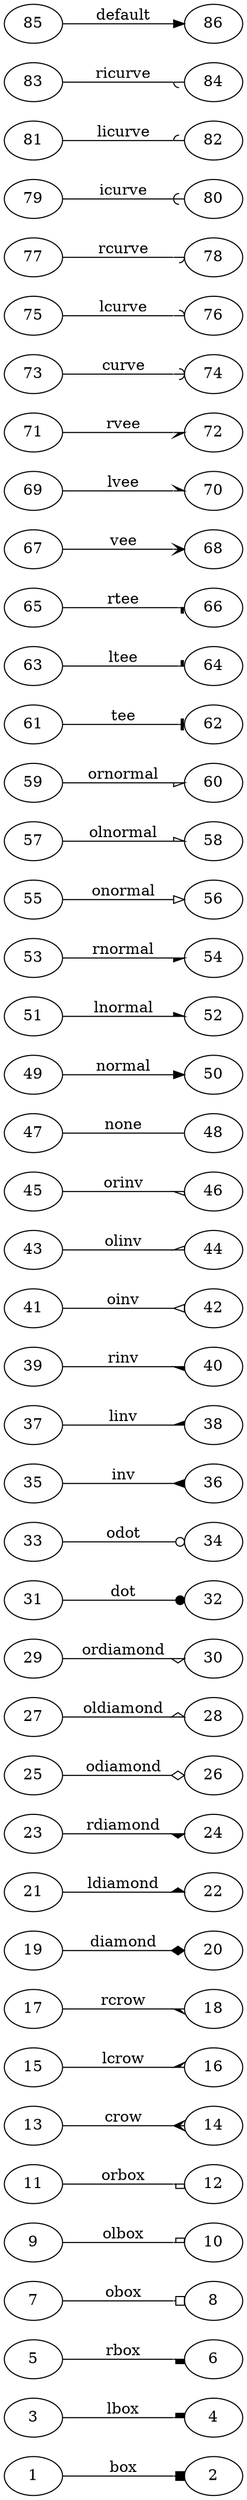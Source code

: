 /*******************************************************************************
 * Copyright (c) 2015, 2019 itemis AG and others.
 *
 * All rights reserved. This program and the accompanying materials
 * are made available under the terms of the Eclipse Public License v1.0
 * which accompanies this distribution, and is available at
 * http://www.eclipse.org/legal/epl-v10.html
 *
 * Contributors:
 *       Tamas Miklossy  (itemis AG) - Initial text
 *******************************************************************************/

/*
 * The ArrowShapes_Single directed graph represents the 42 different arrow shapes
 * which can be used as valid values for the arrowhead edge attribute.
 */
digraph ArrowShapes_Single {
     rankdir=LR

    /* Primitive shape: box */
     1-> 2[arrowhead=box,       label="box"      ]
     3-> 4[arrowhead=lbox,      label="lbox"     ]
     5-> 6[arrowhead=rbox,      label="rbox"     ]
     7-> 8[arrowhead=obox,      label="obox"     ]
     9->10[arrowhead=olbox,     label="olbox"    ]
    11->12[arrowhead=orbox,     label="orbox"    ]

    /* Primitive shape: crow */
    13->14[arrowhead=crow,      label="crow"     ]
    15->16[arrowhead=lcrow,     label="lcrow"    ]
    17->18[arrowhead=rcrow,     label="rcrow"    ]

    /* Primitive shape: diamond */
    19->20[arrowhead=diamond,   label="diamond"  ]
    21->22[arrowhead=ldiamond,  label="ldiamond" ]
    23->24[arrowhead=rdiamond,  label="rdiamond" ]
    25->26[arrowhead=odiamond,  label="odiamond" ]
    27->28[arrowhead=oldiamond, label="oldiamond"]
    29->30[arrowhead=ordiamond, label="ordiamond"]

    /* Primitive shape: dot */
    31->32[arrowhead=dot,       label="dot"      ]
    33->34[arrowhead=odot,      label="odot"     ]

    /* Primitive shape: inv */
    35->36[arrowhead=inv,       label="inv"      ]
    37->38[arrowhead=linv,      label="linv"     ]
    39->40[arrowhead=rinv       label="rinv"     ]
    41->42[arrowhead=oinv,      label="oinv"     ]
    43->44[arrowhead=olinv,     label="olinv"    ]
    45->46[arrowhead=orinv,     label="orinv"    ]

    /* Primitive shape: none */
    47->48[arrowhead=none,      label="none"     ]

    /* Primitive shape: normal */
    49->50[arrowhead=normal,    label="normal"   ]
    51->52[arrowhead=lnormal,   label="lnormal"  ]
    53->54[arrowhead=rnormal,   label="rnormal"  ]
    55->56[arrowhead=onormal,   label="onormal"  ]
    57->58[arrowhead=olnormal,  label="olnormal" ]
    59->60[arrowhead=ornormal,  label="ornormal" ]

    /* Primitive shape: tee */
    61->62[arrowhead=tee,       label="tee"      ]
    63->64[arrowhead=ltee,      label="ltee"     ]
    65->66[arrowhead=rtee,      label="rtee"     ]

    /* Primitive shape: vee */
    67->68[arrowhead=vee,       label="vee"      ]
    69->70[arrowhead=lvee,      label="lvee"     ]
    71->72[arrowhead=rvee,      label="rvee"     ]

    /* Primitive shape: curve */
    73->74[arrowhead=curve,     label="curve"    ]
    75->76[arrowhead=lcurve,    label="lcurve"   ]
    77->78[arrowhead=rcurve,    label="rcurve"   ]

    /* Primitive shape: icurve */
    79->80[arrowhead=icurve     label="icurve"   ]
    81->82[arrowhead=licurve    label="licurve"  ]
    83->84[arrowhead=ricurve    label="ricurve"  ]

    /* Default - No attribute is specified */
    85->86[                     label="default"  ]
}